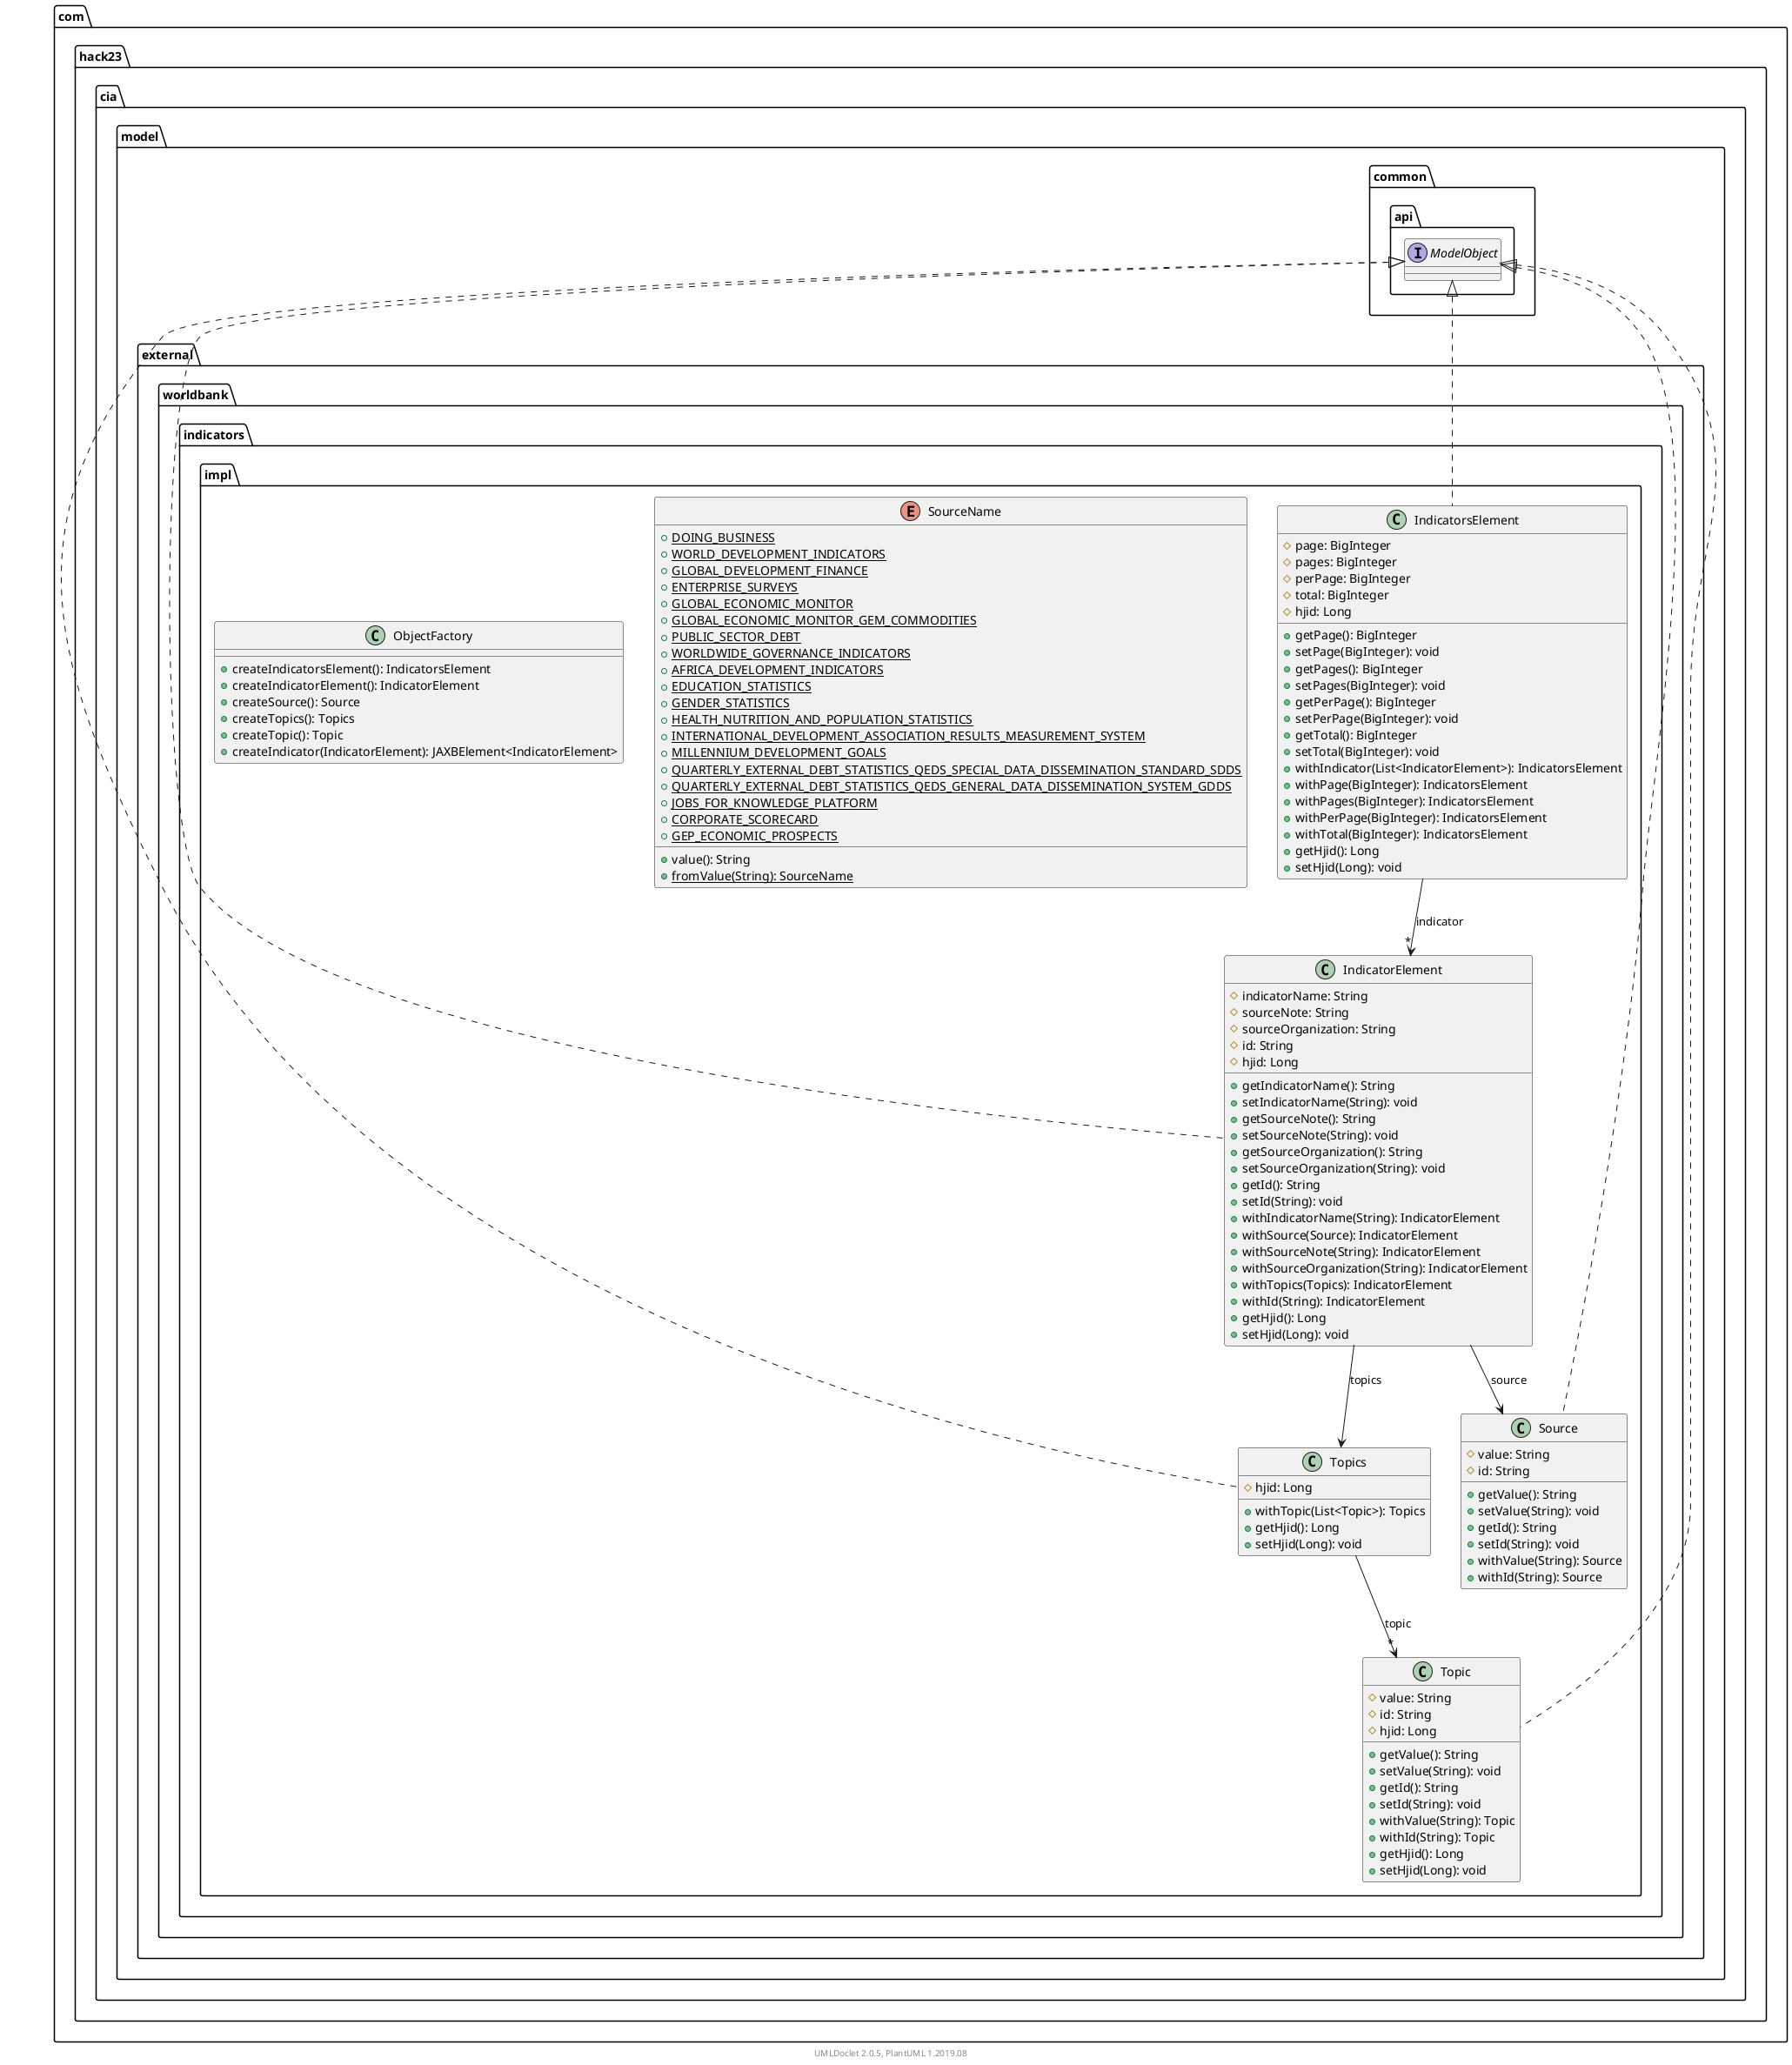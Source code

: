 @startuml
    namespace com.hack23.cia.model.external.worldbank.indicators.impl {

        class IndicatorsElement [[IndicatorsElement.html]] {
            #page: BigInteger
            #pages: BigInteger
            #perPage: BigInteger
            #total: BigInteger
            #hjid: Long
            +getPage(): BigInteger
            +setPage(BigInteger): void
            +getPages(): BigInteger
            +setPages(BigInteger): void
            +getPerPage(): BigInteger
            +setPerPage(BigInteger): void
            +getTotal(): BigInteger
            +setTotal(BigInteger): void
            +withIndicator(List<IndicatorElement>): IndicatorsElement
            +withPage(BigInteger): IndicatorsElement
            +withPages(BigInteger): IndicatorsElement
            +withPerPage(BigInteger): IndicatorsElement
            +withTotal(BigInteger): IndicatorsElement
            +getHjid(): Long
            +setHjid(Long): void
        }

        enum SourceName [[SourceName.html]] {
            {static} +DOING_BUSINESS
            {static} +WORLD_DEVELOPMENT_INDICATORS
            {static} +GLOBAL_DEVELOPMENT_FINANCE
            {static} +ENTERPRISE_SURVEYS
            {static} +GLOBAL_ECONOMIC_MONITOR
            {static} +GLOBAL_ECONOMIC_MONITOR_GEM_COMMODITIES
            {static} +PUBLIC_SECTOR_DEBT
            {static} +WORLDWIDE_GOVERNANCE_INDICATORS
            {static} +AFRICA_DEVELOPMENT_INDICATORS
            {static} +EDUCATION_STATISTICS
            {static} +GENDER_STATISTICS
            {static} +HEALTH_NUTRITION_AND_POPULATION_STATISTICS
            {static} +INTERNATIONAL_DEVELOPMENT_ASSOCIATION_RESULTS_MEASUREMENT_SYSTEM
            {static} +MILLENNIUM_DEVELOPMENT_GOALS
            {static} +QUARTERLY_EXTERNAL_DEBT_STATISTICS_QEDS_SPECIAL_DATA_DISSEMINATION_STANDARD_SDDS
            {static} +QUARTERLY_EXTERNAL_DEBT_STATISTICS_QEDS_GENERAL_DATA_DISSEMINATION_SYSTEM_GDDS
            {static} +JOBS_FOR_KNOWLEDGE_PLATFORM
            {static} +CORPORATE_SCORECARD
            {static} +GEP_ECONOMIC_PROSPECTS
            +value(): String
            {static} +fromValue(String): SourceName
        }

        class Topics [[Topics.html]] {
            #hjid: Long
            +withTopic(List<Topic>): Topics
            +getHjid(): Long
            +setHjid(Long): void
        }

        class ObjectFactory [[ObjectFactory.html]] {
            +createIndicatorsElement(): IndicatorsElement
            +createIndicatorElement(): IndicatorElement
            +createSource(): Source
            +createTopics(): Topics
            +createTopic(): Topic
            +createIndicator(IndicatorElement): JAXBElement<IndicatorElement>
        }

        class IndicatorElement [[IndicatorElement.html]] {
            #indicatorName: String
            #sourceNote: String
            #sourceOrganization: String
            #id: String
            #hjid: Long
            +getIndicatorName(): String
            +setIndicatorName(String): void
            +getSourceNote(): String
            +setSourceNote(String): void
            +getSourceOrganization(): String
            +setSourceOrganization(String): void
            +getId(): String
            +setId(String): void
            +withIndicatorName(String): IndicatorElement
            +withSource(Source): IndicatorElement
            +withSourceNote(String): IndicatorElement
            +withSourceOrganization(String): IndicatorElement
            +withTopics(Topics): IndicatorElement
            +withId(String): IndicatorElement
            +getHjid(): Long
            +setHjid(Long): void
        }

        class Topic [[Topic.html]] {
            #value: String
            #id: String
            #hjid: Long
            +getValue(): String
            +setValue(String): void
            +getId(): String
            +setId(String): void
            +withValue(String): Topic
            +withId(String): Topic
            +getHjid(): Long
            +setHjid(Long): void
        }

        class Source [[Source.html]] {
            #value: String
            #id: String
            +getValue(): String
            +setValue(String): void
            +getId(): String
            +setId(String): void
            +withValue(String): Source
            +withId(String): Source
        }

        com.hack23.cia.model.common.api.ModelObject <|.. IndicatorsElement
        IndicatorsElement --> "*" IndicatorElement: indicator
        com.hack23.cia.model.common.api.ModelObject <|.. Topics
        Topics --> "*" Topic: topic
        com.hack23.cia.model.common.api.ModelObject <|.. IndicatorElement
        IndicatorElement --> Source: source
        IndicatorElement --> Topics: topics
        com.hack23.cia.model.common.api.ModelObject <|.. Topic
        com.hack23.cia.model.common.api.ModelObject <|.. Source
    }

    namespace com.hack23.cia.model.common.api {
        interface ModelObject
    }

    center footer UMLDoclet 2.0.5, PlantUML 1.2019.08
@enduml

